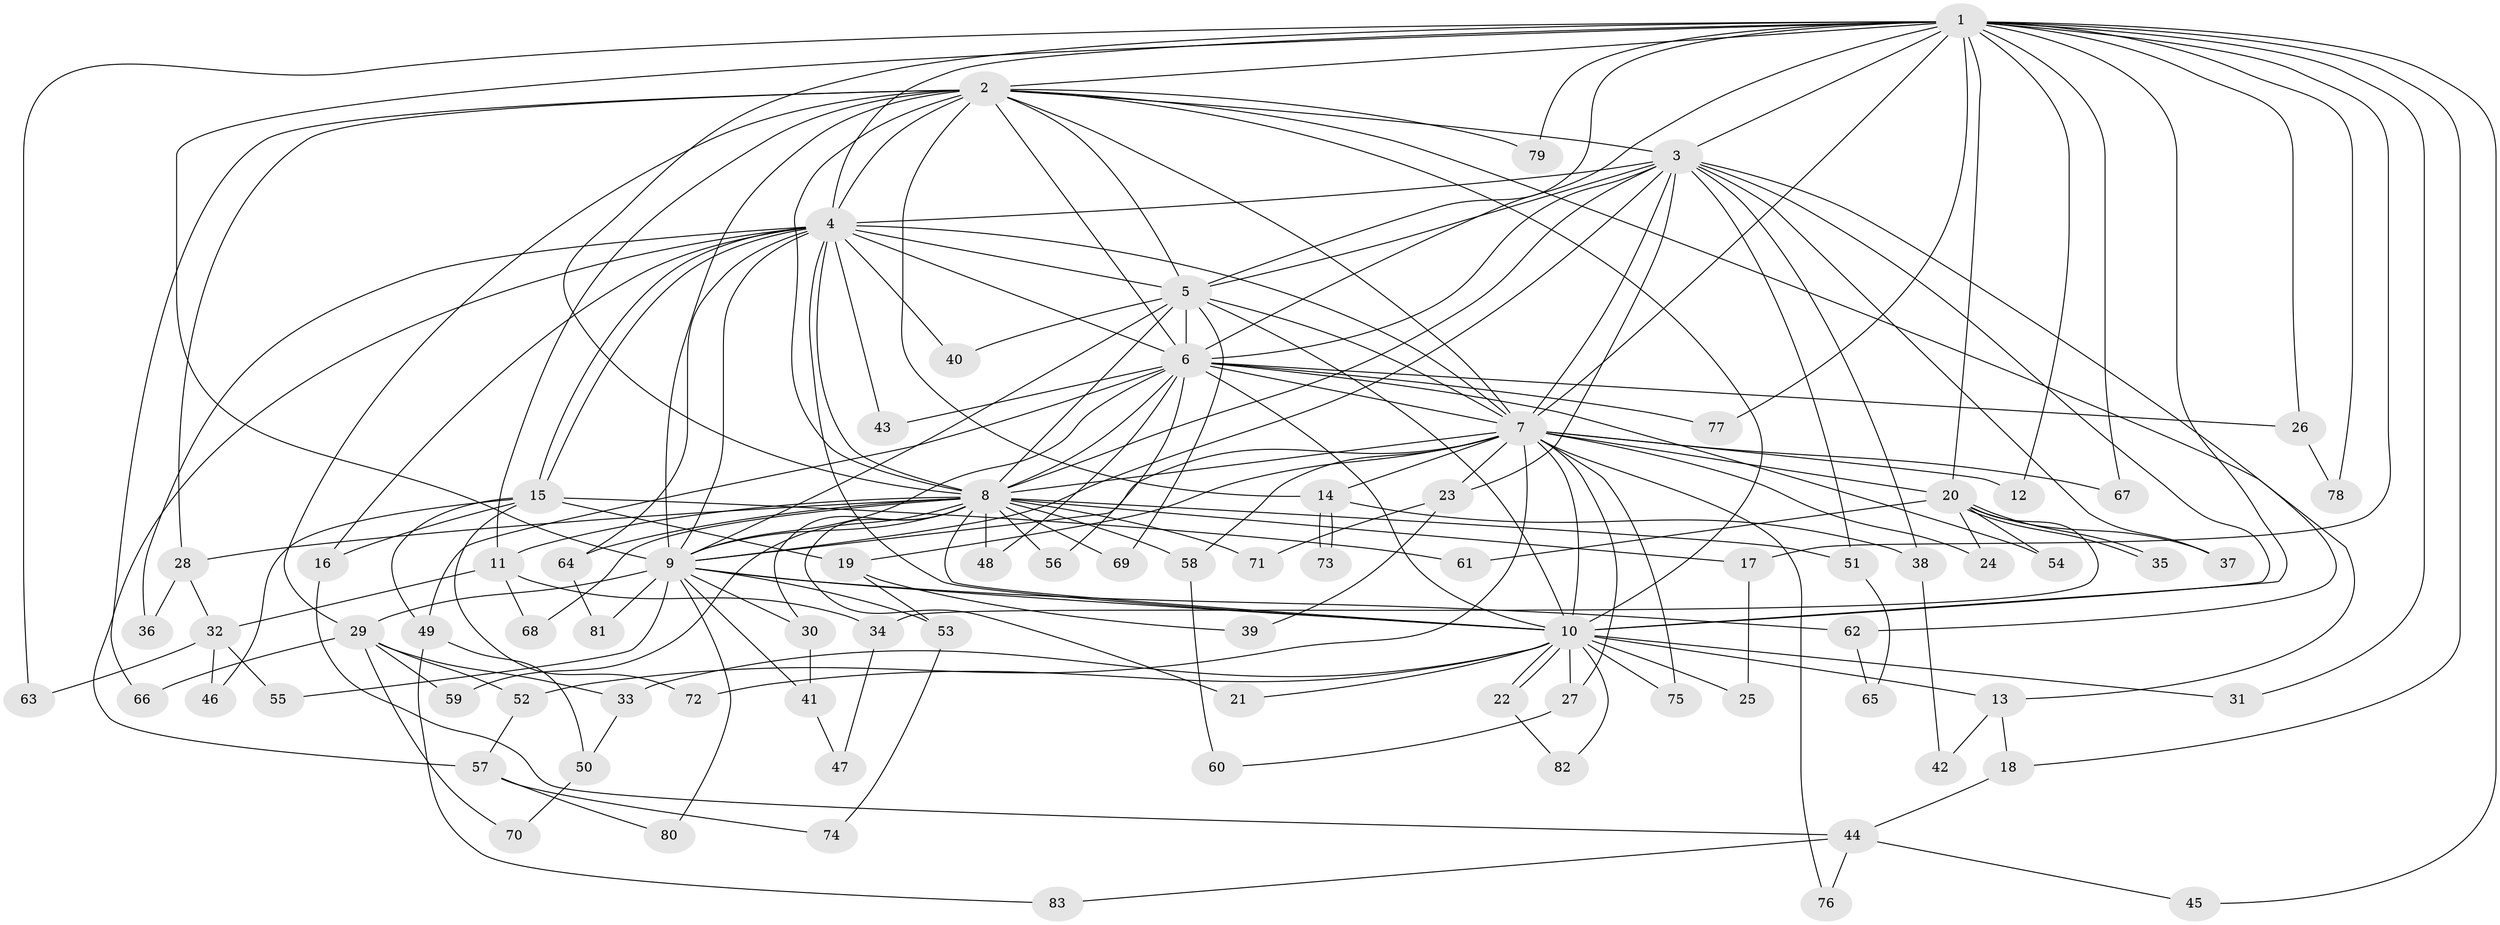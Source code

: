 // coarse degree distribution, {16: 0.047619047619047616, 12: 0.047619047619047616, 15: 0.047619047619047616, 8: 0.07142857142857142, 13: 0.023809523809523808, 5: 0.047619047619047616, 4: 0.09523809523809523, 7: 0.047619047619047616, 6: 0.023809523809523808, 2: 0.38095238095238093, 1: 0.07142857142857142, 3: 0.09523809523809523}
// Generated by graph-tools (version 1.1) at 2025/50/03/04/25 22:50:01]
// undirected, 83 vertices, 191 edges
graph export_dot {
  node [color=gray90,style=filled];
  1;
  2;
  3;
  4;
  5;
  6;
  7;
  8;
  9;
  10;
  11;
  12;
  13;
  14;
  15;
  16;
  17;
  18;
  19;
  20;
  21;
  22;
  23;
  24;
  25;
  26;
  27;
  28;
  29;
  30;
  31;
  32;
  33;
  34;
  35;
  36;
  37;
  38;
  39;
  40;
  41;
  42;
  43;
  44;
  45;
  46;
  47;
  48;
  49;
  50;
  51;
  52;
  53;
  54;
  55;
  56;
  57;
  58;
  59;
  60;
  61;
  62;
  63;
  64;
  65;
  66;
  67;
  68;
  69;
  70;
  71;
  72;
  73;
  74;
  75;
  76;
  77;
  78;
  79;
  80;
  81;
  82;
  83;
  1 -- 2;
  1 -- 3;
  1 -- 4;
  1 -- 5;
  1 -- 6;
  1 -- 7;
  1 -- 8;
  1 -- 9;
  1 -- 10;
  1 -- 12;
  1 -- 17;
  1 -- 18;
  1 -- 20;
  1 -- 26;
  1 -- 31;
  1 -- 45;
  1 -- 63;
  1 -- 67;
  1 -- 77;
  1 -- 78;
  1 -- 79;
  2 -- 3;
  2 -- 4;
  2 -- 5;
  2 -- 6;
  2 -- 7;
  2 -- 8;
  2 -- 9;
  2 -- 10;
  2 -- 11;
  2 -- 13;
  2 -- 14;
  2 -- 28;
  2 -- 29;
  2 -- 66;
  2 -- 79;
  3 -- 4;
  3 -- 5;
  3 -- 6;
  3 -- 7;
  3 -- 8;
  3 -- 9;
  3 -- 10;
  3 -- 23;
  3 -- 37;
  3 -- 38;
  3 -- 51;
  3 -- 62;
  4 -- 5;
  4 -- 6;
  4 -- 7;
  4 -- 8;
  4 -- 9;
  4 -- 10;
  4 -- 15;
  4 -- 15;
  4 -- 16;
  4 -- 36;
  4 -- 40;
  4 -- 43;
  4 -- 57;
  4 -- 64;
  5 -- 6;
  5 -- 7;
  5 -- 8;
  5 -- 9;
  5 -- 10;
  5 -- 40;
  5 -- 69;
  6 -- 7;
  6 -- 8;
  6 -- 9;
  6 -- 10;
  6 -- 26;
  6 -- 43;
  6 -- 48;
  6 -- 49;
  6 -- 54;
  6 -- 56;
  6 -- 77;
  7 -- 8;
  7 -- 9;
  7 -- 10;
  7 -- 12;
  7 -- 14;
  7 -- 19;
  7 -- 20;
  7 -- 23;
  7 -- 24;
  7 -- 27;
  7 -- 52;
  7 -- 58;
  7 -- 67;
  7 -- 75;
  7 -- 76;
  8 -- 9;
  8 -- 10;
  8 -- 11;
  8 -- 17;
  8 -- 21;
  8 -- 28;
  8 -- 30;
  8 -- 48;
  8 -- 51;
  8 -- 56;
  8 -- 58;
  8 -- 59;
  8 -- 64;
  8 -- 68;
  8 -- 69;
  8 -- 71;
  9 -- 10;
  9 -- 29;
  9 -- 30;
  9 -- 41;
  9 -- 53;
  9 -- 55;
  9 -- 62;
  9 -- 80;
  9 -- 81;
  10 -- 13;
  10 -- 21;
  10 -- 22;
  10 -- 22;
  10 -- 25;
  10 -- 27;
  10 -- 31;
  10 -- 33;
  10 -- 72;
  10 -- 75;
  10 -- 82;
  11 -- 32;
  11 -- 34;
  11 -- 68;
  13 -- 18;
  13 -- 42;
  14 -- 38;
  14 -- 73;
  14 -- 73;
  15 -- 16;
  15 -- 19;
  15 -- 46;
  15 -- 49;
  15 -- 61;
  15 -- 72;
  16 -- 44;
  17 -- 25;
  18 -- 44;
  19 -- 39;
  19 -- 53;
  20 -- 24;
  20 -- 34;
  20 -- 35;
  20 -- 35;
  20 -- 37;
  20 -- 54;
  20 -- 61;
  22 -- 82;
  23 -- 39;
  23 -- 71;
  26 -- 78;
  27 -- 60;
  28 -- 32;
  28 -- 36;
  29 -- 33;
  29 -- 52;
  29 -- 59;
  29 -- 66;
  29 -- 70;
  30 -- 41;
  32 -- 46;
  32 -- 55;
  32 -- 63;
  33 -- 50;
  34 -- 47;
  38 -- 42;
  41 -- 47;
  44 -- 45;
  44 -- 76;
  44 -- 83;
  49 -- 50;
  49 -- 83;
  50 -- 70;
  51 -- 65;
  52 -- 57;
  53 -- 74;
  57 -- 74;
  57 -- 80;
  58 -- 60;
  62 -- 65;
  64 -- 81;
}
